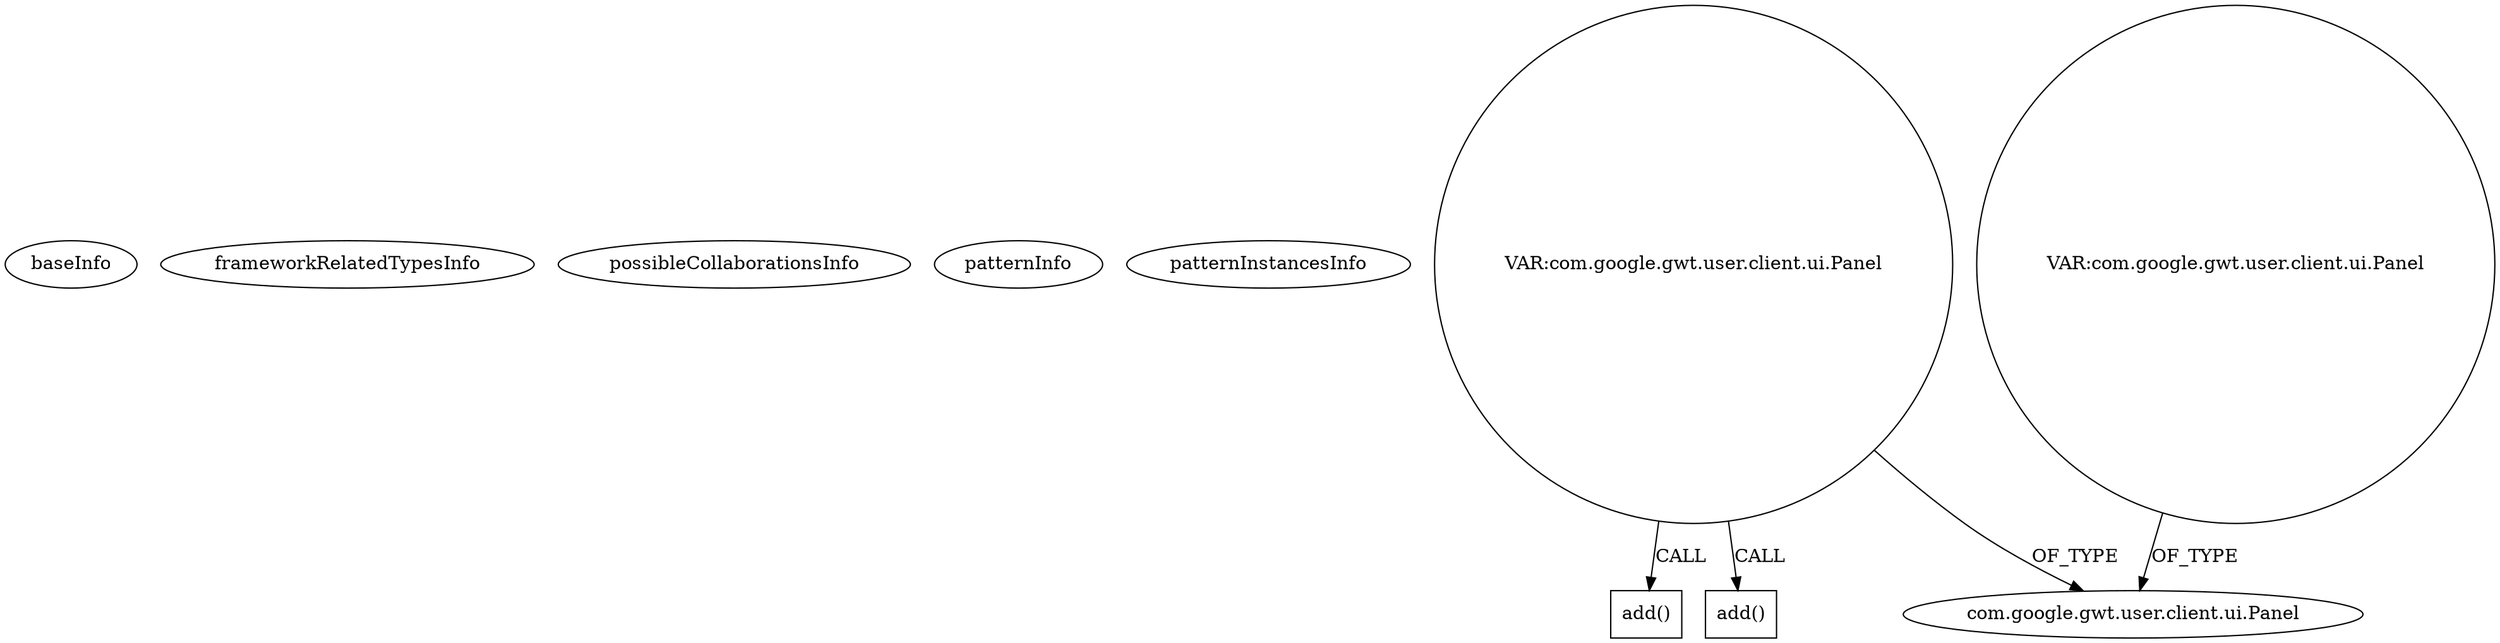 digraph {
baseInfo[graphId=360,category="pattern",isAnonymous=false,possibleRelation=false]
frameworkRelatedTypesInfo[]
possibleCollaborationsInfo[]
patternInfo[frequency=2.0,patternRootClient=null]
patternInstancesInfo[0="nakaken0629-mezamashimailgwt~/nakaken0629-mezamashimailgwt/mezamashimailgwt-master/mezamashimailgwt/src/com/appspot/mezamashimailgwt/client/Mezamashimailgwt.java~void onClick(com.google.gwt.event.dom.client.ClickEvent)~4118",1="woox-serverapp~/woox-serverapp/serverapp-master/src/wooxes/net/client/Serverapp.java~Serverapp~4647"]
5[label="com.google.gwt.user.client.ui.Panel",vertexType="FRAMEWORK_CLASS_TYPE",isFrameworkType=false]
25[label="VAR:com.google.gwt.user.client.ui.Panel",vertexType="VARIABLE_EXPRESION",isFrameworkType=false,shape=circle]
40[label="add()",vertexType="INSIDE_CALL",isFrameworkType=false,shape=box]
3[label="VAR:com.google.gwt.user.client.ui.Panel",vertexType="VARIABLE_EXPRESION",isFrameworkType=false,shape=circle]
56[label="add()",vertexType="INSIDE_CALL",isFrameworkType=false,shape=box]
3->5[label="OF_TYPE"]
25->56[label="CALL"]
25->5[label="OF_TYPE"]
25->40[label="CALL"]
}
